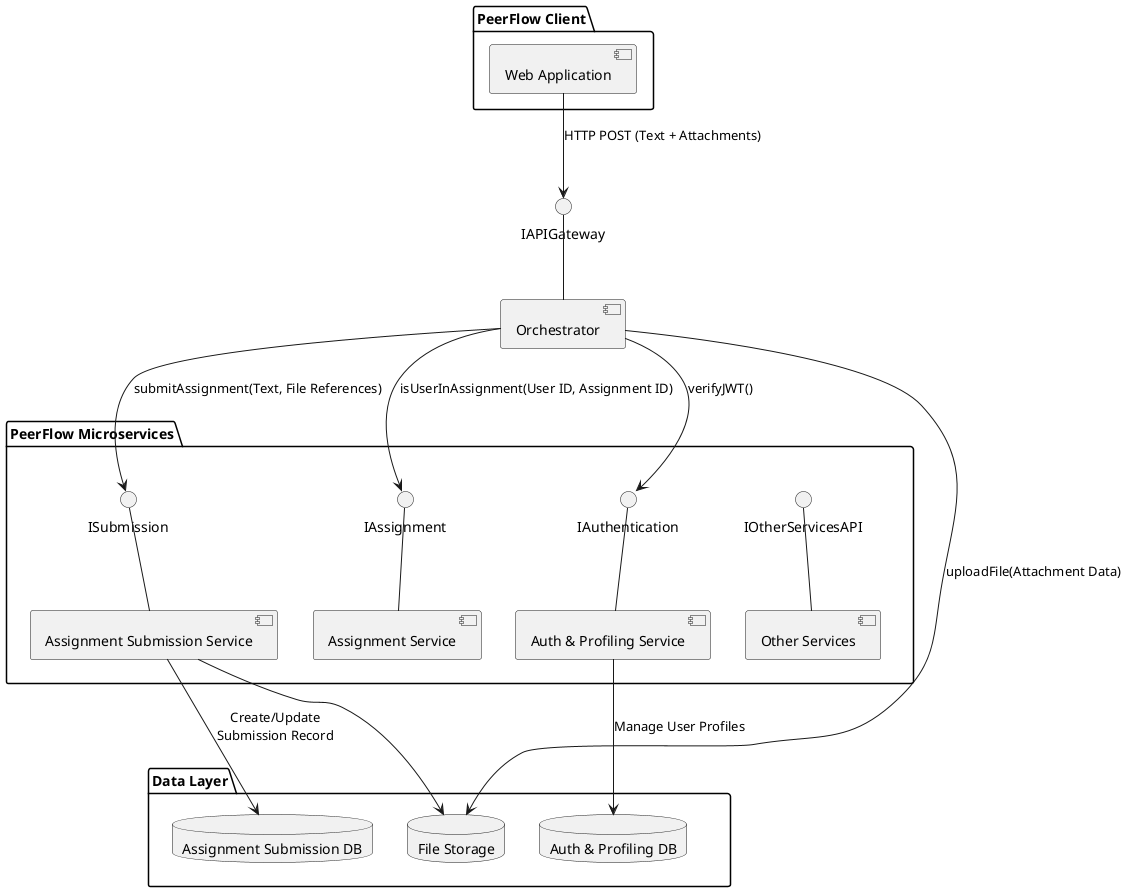 @startuml

package "PeerFlow Client" {
  component "Web Application" as WebApp
}

component "Orchestrator" as Orch
interface "IAPIGateway" as IAPIG
' Orchestrator provides API Gateway interface
Orch -up- IAPIG

package "PeerFlow Microservices" {
  component "Auth & Profiling Service" as Auth
  interface "IAuthentication" as IAuth
  ' Auth Service provides authentication interface
  Auth -up- IAuth

  component "Assignment Service" as Assign
  interface "IAssignment" as IAssignment
  ' Assignment Service provides its interfaces
  Assign -up- IAssignment

  component "Assignment Submission Service" as AssignSubm
  interface "ISubmission" as ISubmission
  ' Assignment Submission Service provides its interface
  AssignSubm -up- ISubmission


  component "Other Services" as OtherServices
  interface "IOtherServicesAPI" as IOtherAPI
  ' Other Services provide their API interface
  OtherServices -up- IOtherAPI
}

package "Data Layer" {
  database "Assignment Submission DB" as AssignSubmDB
  database "File Storage" as FileStorageDB
  database "Auth & Profiling DB" as AuthDB
}

' WebApp uses Orchestrator as API Gateway
WebApp -down-> IAPIG : HTTP POST (Text + Attachments)

' Orchestrator uses Auth Service for authorization
Orch -down-> IAuth : verifyJWT()

' Orchestrator uses Assignment Service to check user is in assignment
Orch -down-> IAssignment : isUserInAssignment(User ID, Assignment ID)


' Orchestrator uses Assignment Submission Service for submission metadata
Orch -down-> ISubmission : submitAssignment(Text, File References)



' Interactions with DBs
AssignSubm -down-> AssignSubmDB : Create/Update\nSubmission Record
Auth -down-> AuthDB : Manage User Profiles
AssignSubm -down-> FileStorageDB
' Orchestrator uses File Storage Service for attachments
Orch -down-> FileStorageDB : uploadFile(Attachment Data)

"PeerFlow Microservices" -[hidden]down- "Data Layer"

@enduml
